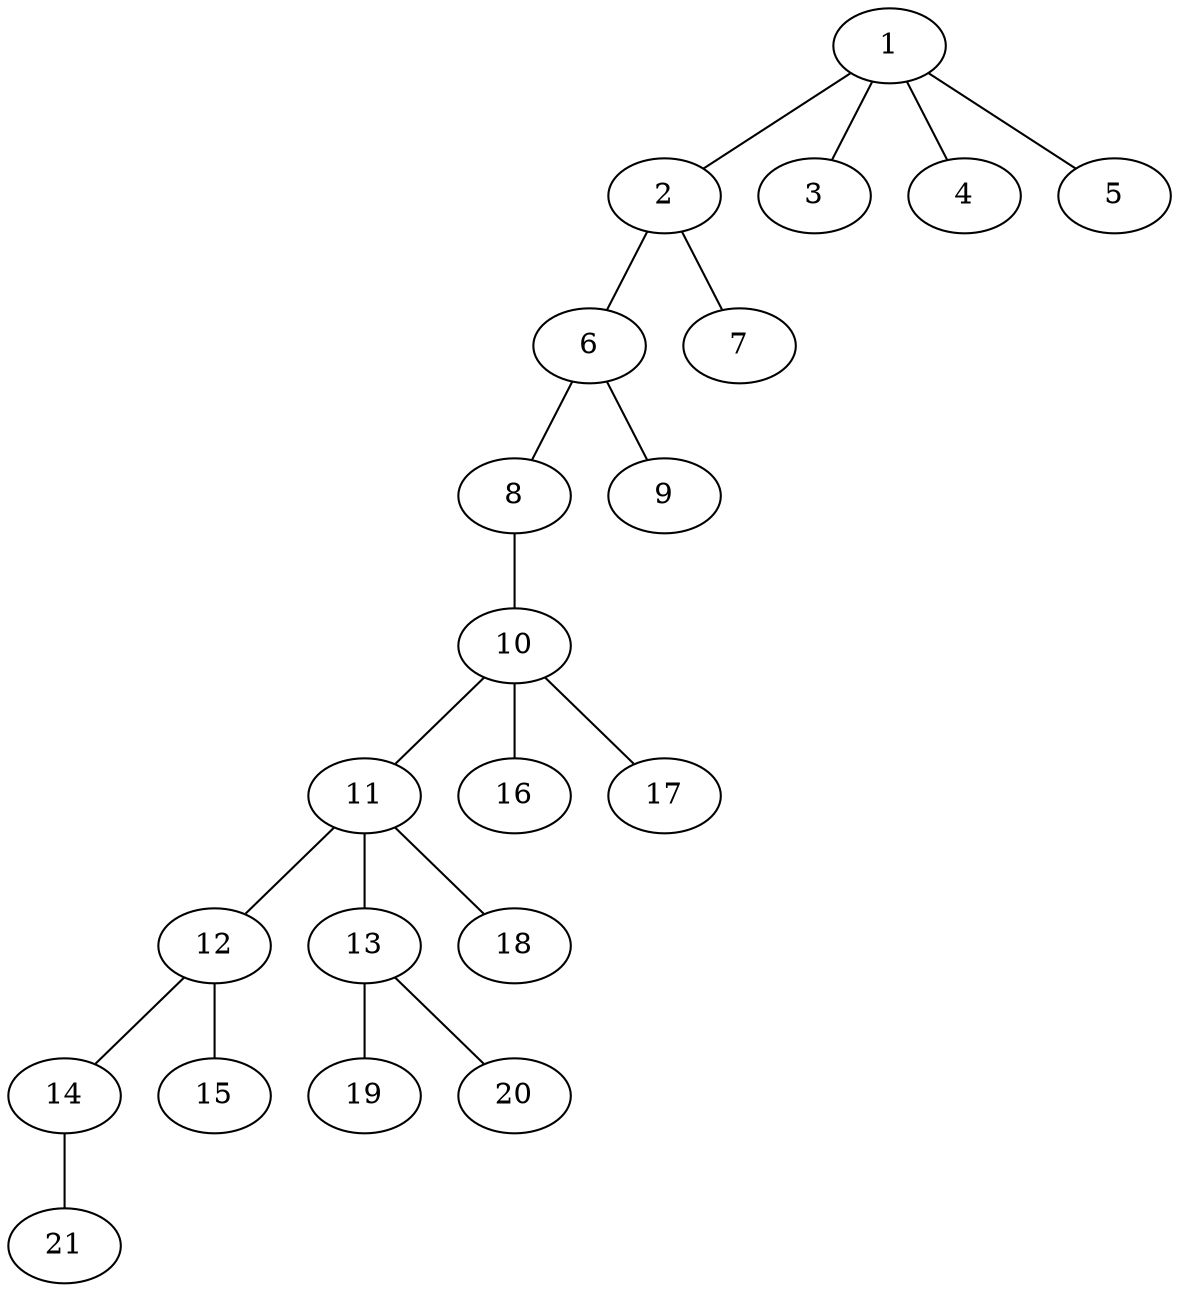 graph molecule_650 {
	1	 [chem=C];
	2	 [chem=C];
	1 -- 2	 [valence=1];
	3	 [chem=Cl];
	1 -- 3	 [valence=1];
	4	 [chem=Cl];
	1 -- 4	 [valence=1];
	5	 [chem=Cl];
	1 -- 5	 [valence=1];
	6	 [chem=C];
	2 -- 6	 [valence=2];
	7	 [chem=Cl];
	2 -- 7	 [valence=1];
	8	 [chem=S];
	6 -- 8	 [valence=1];
	9	 [chem=Cl];
	6 -- 9	 [valence=1];
	10	 [chem=C];
	8 -- 10	 [valence=1];
	11	 [chem=C];
	10 -- 11	 [valence=1];
	16	 [chem=H];
	10 -- 16	 [valence=1];
	17	 [chem=H];
	10 -- 17	 [valence=1];
	12	 [chem=C];
	11 -- 12	 [valence=1];
	13	 [chem=N];
	11 -- 13	 [valence=1];
	18	 [chem=H];
	11 -- 18	 [valence=1];
	14	 [chem=O];
	12 -- 14	 [valence=1];
	15	 [chem=O];
	12 -- 15	 [valence=2];
	19	 [chem=H];
	13 -- 19	 [valence=1];
	20	 [chem=H];
	13 -- 20	 [valence=1];
	21	 [chem=H];
	14 -- 21	 [valence=1];
}
